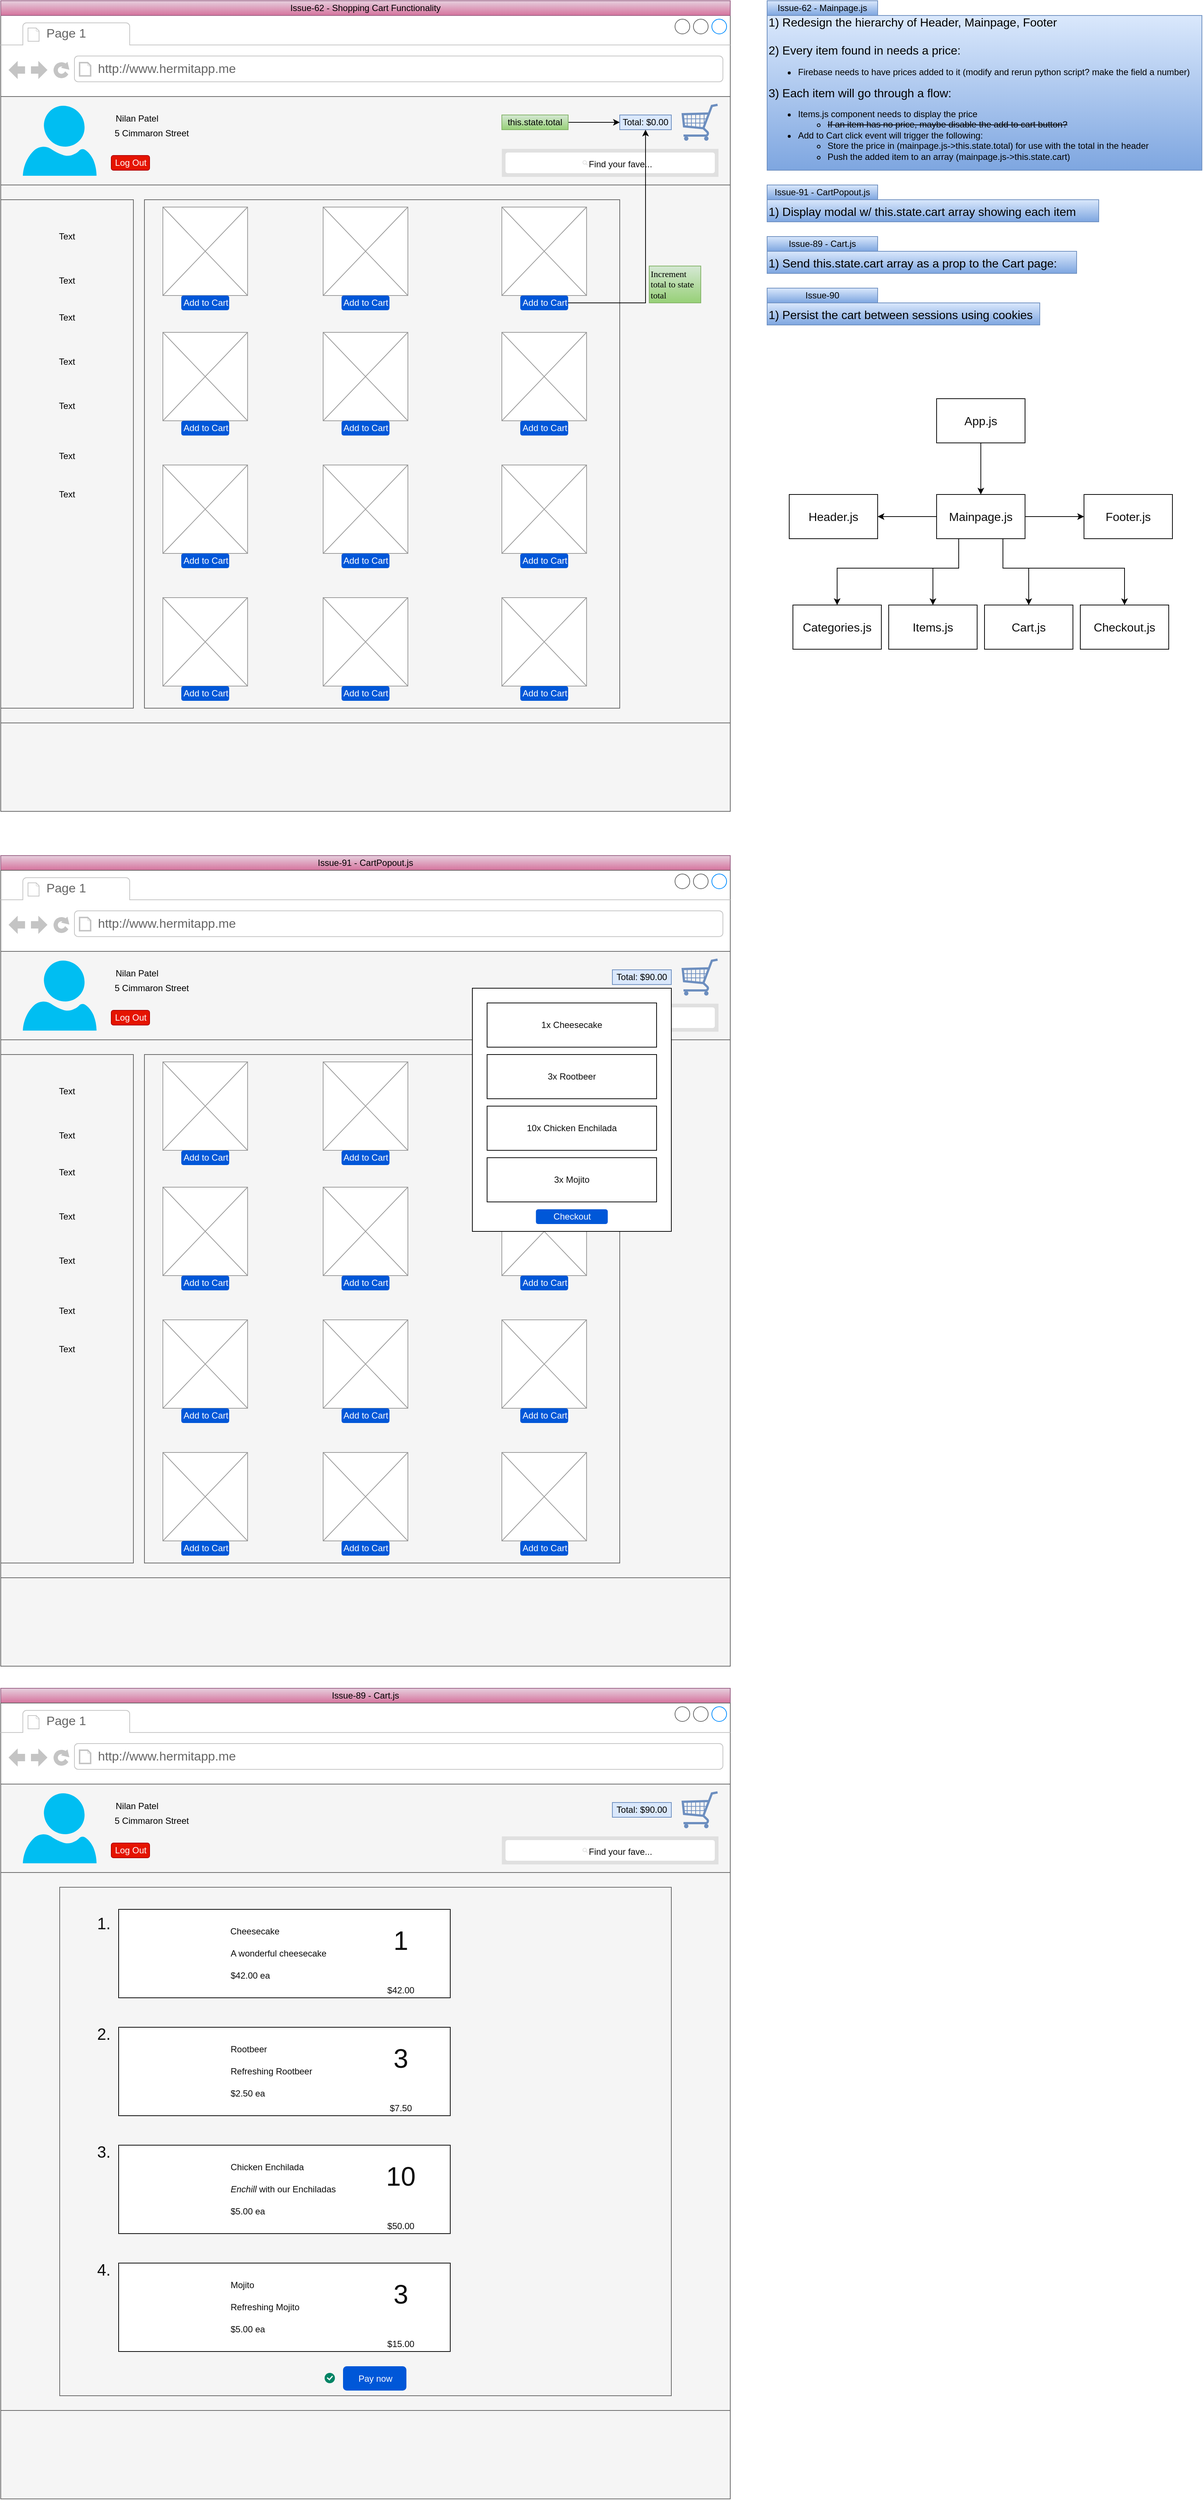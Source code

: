 <mxfile version="14.1.8" type="github">
  <diagram id="E8qc7Ti0PEUZ3x-3uVXx" name="Page-1">
    <mxGraphModel dx="1110" dy="1191" grid="1" gridSize="10" guides="1" tooltips="1" connect="1" arrows="1" fold="1" page="1" pageScale="1" pageWidth="850" pageHeight="1100" math="0" shadow="0">
      <root>
        <mxCell id="0" />
        <mxCell id="1" parent="0" />
        <mxCell id="voar_PhkFG0bLgyoQQv7-1" value="" style="strokeWidth=1;shadow=0;dashed=0;align=center;html=1;shape=mxgraph.mockup.containers.browserWindow;rSize=0;strokeColor=#666666;strokeColor2=#008cff;strokeColor3=#c4c4c4;mainText=,;recursiveResize=0;" vertex="1" parent="1">
          <mxGeometry x="880" y="40" width="990" height="1080" as="geometry" />
        </mxCell>
        <mxCell id="voar_PhkFG0bLgyoQQv7-365" value="" style="rounded=0;whiteSpace=wrap;html=1;gradientColor=#ea6b66;fontSize=12;align=left;fillColor=#f8cecc;strokeColor=#b85450;" vertex="1" parent="voar_PhkFG0bLgyoQQv7-1">
          <mxGeometry x="4" y="230" width="920" height="710" as="geometry" />
        </mxCell>
        <mxCell id="voar_PhkFG0bLgyoQQv7-2" value="" style="rounded=0;whiteSpace=wrap;html=1;align=left;fillColor=#f5f5f5;strokeColor=#666666;fontColor=#333333;" vertex="1" parent="voar_PhkFG0bLgyoQQv7-1">
          <mxGeometry y="230" width="990" height="730" as="geometry" />
        </mxCell>
        <mxCell id="voar_PhkFG0bLgyoQQv7-3" value="Page 1" style="strokeWidth=1;shadow=0;dashed=0;align=center;html=1;shape=mxgraph.mockup.containers.anchor;fontSize=17;fontColor=#666666;align=left;" vertex="1" parent="voar_PhkFG0bLgyoQQv7-1">
          <mxGeometry x="60" y="12" width="110" height="26" as="geometry" />
        </mxCell>
        <mxCell id="voar_PhkFG0bLgyoQQv7-4" value="http://www.hermitapp.me" style="strokeWidth=1;shadow=0;dashed=0;align=center;html=1;shape=mxgraph.mockup.containers.anchor;rSize=0;fontSize=17;fontColor=#666666;align=left;" vertex="1" parent="voar_PhkFG0bLgyoQQv7-1">
          <mxGeometry x="130" y="60" width="250" height="26" as="geometry" />
        </mxCell>
        <mxCell id="voar_PhkFG0bLgyoQQv7-5" value="" style="rounded=0;whiteSpace=wrap;html=1;fillColor=#f5f5f5;strokeColor=#666666;fontColor=#333333;" vertex="1" parent="voar_PhkFG0bLgyoQQv7-1">
          <mxGeometry y="110" width="990" height="120" as="geometry" />
        </mxCell>
        <mxCell id="voar_PhkFG0bLgyoQQv7-6" value="" style="verticalLabelPosition=bottom;html=1;verticalAlign=top;align=center;strokeColor=none;fillColor=#00BEF2;shape=mxgraph.azure.user;" vertex="1" parent="voar_PhkFG0bLgyoQQv7-1">
          <mxGeometry x="30" y="122.5" width="100" height="95" as="geometry" />
        </mxCell>
        <mxCell id="voar_PhkFG0bLgyoQQv7-7" value="Nilan Patel" style="text;html=1;strokeColor=none;fillColor=none;align=center;verticalAlign=middle;whiteSpace=wrap;rounded=0;" vertex="1" parent="voar_PhkFG0bLgyoQQv7-1">
          <mxGeometry x="150" y="130" width="70" height="20" as="geometry" />
        </mxCell>
        <mxCell id="voar_PhkFG0bLgyoQQv7-8" value="5 Cimmaron Street" style="text;html=1;strokeColor=none;fillColor=none;align=center;verticalAlign=middle;whiteSpace=wrap;rounded=0;" vertex="1" parent="voar_PhkFG0bLgyoQQv7-1">
          <mxGeometry x="150" y="150" width="110" height="20" as="geometry" />
        </mxCell>
        <mxCell id="voar_PhkFG0bLgyoQQv7-9" value="Log Out" style="rounded=1;fillColor=#e51400;align=center;strokeColor=#B20000;html=1;fontSize=12;fontColor=#ffffff;" vertex="1" parent="voar_PhkFG0bLgyoQQv7-1">
          <mxGeometry x="150" y="190" width="52" height="20" as="geometry" />
        </mxCell>
        <mxCell id="voar_PhkFG0bLgyoQQv7-10" value="" style="shape=rect;fillColor=#e0e0e0;strokeColor=none;" vertex="1" parent="voar_PhkFG0bLgyoQQv7-1">
          <mxGeometry x="680" y="181" width="294" height="38" as="geometry" />
        </mxCell>
        <mxCell id="voar_PhkFG0bLgyoQQv7-11" value="" style="html=1;strokeWidth=1;shadow=0;dashed=0;shape=mxgraph.ios7ui.marginRect;rx=3;ry=3;rectMargin=5;strokeColor=none;" vertex="1" parent="voar_PhkFG0bLgyoQQv7-10">
          <mxGeometry width="294" height="38" as="geometry" />
        </mxCell>
        <mxCell id="voar_PhkFG0bLgyoQQv7-12" value="Find your fave..." style="shape=mxgraph.ios7.icons.looking_glass;strokeColor=#e0e0e0;fillColor=none;labelPosition=right;verticalLabelPosition=middle;align=left;verticalAlign=middle;fontSize=12;fontStyle=0;spacingTop=2;fontColor=#0D0D0D;" vertex="1" parent="voar_PhkFG0bLgyoQQv7-10">
          <mxGeometry x="0.5" y="0.5" width="6" height="6" relative="1" as="geometry">
            <mxPoint x="-37" y="-3" as="offset" />
          </mxGeometry>
        </mxCell>
        <mxCell id="voar_PhkFG0bLgyoQQv7-13" value="" style="verticalLabelPosition=bottom;shadow=0;dashed=0;align=center;html=1;verticalAlign=top;strokeWidth=1;shape=mxgraph.mockup.misc.shoppingCart;strokeColor=#6c8ebf;fillColor=#dae8fc;" vertex="1" parent="voar_PhkFG0bLgyoQQv7-1">
          <mxGeometry x="924" y="120" width="50" height="50" as="geometry" />
        </mxCell>
        <mxCell id="voar_PhkFG0bLgyoQQv7-14" value="" style="rounded=0;whiteSpace=wrap;html=1;fillColor=#f5f5f5;strokeColor=#666666;fontColor=#333333;" vertex="1" parent="voar_PhkFG0bLgyoQQv7-1">
          <mxGeometry y="960" width="990" height="120" as="geometry" />
        </mxCell>
        <mxCell id="voar_PhkFG0bLgyoQQv7-15" value="Total: $0.00" style="text;html=1;strokeColor=#6c8ebf;fillColor=#dae8fc;align=center;verticalAlign=middle;whiteSpace=wrap;rounded=0;" vertex="1" parent="voar_PhkFG0bLgyoQQv7-1">
          <mxGeometry x="840" y="135" width="70" height="20" as="geometry" />
        </mxCell>
        <mxCell id="voar_PhkFG0bLgyoQQv7-16" value="" style="rounded=0;whiteSpace=wrap;html=1;fillColor=#f5f5f5;strokeColor=#666666;fontColor=#333333;" vertex="1" parent="voar_PhkFG0bLgyoQQv7-1">
          <mxGeometry y="250" width="180" height="690" as="geometry" />
        </mxCell>
        <mxCell id="voar_PhkFG0bLgyoQQv7-17" value="" style="rounded=0;whiteSpace=wrap;html=1;fillColor=#f5f5f5;strokeColor=#666666;fontColor=#333333;" vertex="1" parent="voar_PhkFG0bLgyoQQv7-1">
          <mxGeometry x="195" y="250" width="645" height="690" as="geometry" />
        </mxCell>
        <mxCell id="voar_PhkFG0bLgyoQQv7-18" value="Text" style="text;html=1;strokeColor=none;fillColor=none;align=center;verticalAlign=middle;whiteSpace=wrap;rounded=0;" vertex="1" parent="voar_PhkFG0bLgyoQQv7-1">
          <mxGeometry y="280" width="180" height="40" as="geometry" />
        </mxCell>
        <mxCell id="voar_PhkFG0bLgyoQQv7-19" value="Text" style="text;html=1;strokeColor=none;fillColor=none;align=center;verticalAlign=middle;whiteSpace=wrap;rounded=0;" vertex="1" parent="voar_PhkFG0bLgyoQQv7-1">
          <mxGeometry y="340" width="180" height="40" as="geometry" />
        </mxCell>
        <mxCell id="voar_PhkFG0bLgyoQQv7-20" value="Text" style="text;html=1;strokeColor=none;fillColor=none;align=center;verticalAlign=middle;whiteSpace=wrap;rounded=0;" vertex="1" parent="voar_PhkFG0bLgyoQQv7-1">
          <mxGeometry y="390" width="180" height="40" as="geometry" />
        </mxCell>
        <mxCell id="voar_PhkFG0bLgyoQQv7-21" value="Text" style="text;html=1;strokeColor=none;fillColor=none;align=center;verticalAlign=middle;whiteSpace=wrap;rounded=0;" vertex="1" parent="voar_PhkFG0bLgyoQQv7-1">
          <mxGeometry y="450" width="180" height="40" as="geometry" />
        </mxCell>
        <mxCell id="voar_PhkFG0bLgyoQQv7-22" value="Text" style="text;html=1;strokeColor=none;fillColor=none;align=center;verticalAlign=middle;whiteSpace=wrap;rounded=0;" vertex="1" parent="voar_PhkFG0bLgyoQQv7-1">
          <mxGeometry y="510" width="180" height="40" as="geometry" />
        </mxCell>
        <mxCell id="voar_PhkFG0bLgyoQQv7-23" value="Text" style="text;html=1;strokeColor=none;fillColor=none;align=center;verticalAlign=middle;whiteSpace=wrap;rounded=0;" vertex="1" parent="voar_PhkFG0bLgyoQQv7-1">
          <mxGeometry y="575" width="180" height="45" as="geometry" />
        </mxCell>
        <mxCell id="voar_PhkFG0bLgyoQQv7-24" value="Text" style="text;html=1;strokeColor=none;fillColor=none;align=center;verticalAlign=middle;whiteSpace=wrap;rounded=0;" vertex="1" parent="voar_PhkFG0bLgyoQQv7-1">
          <mxGeometry y="630" width="180" height="40" as="geometry" />
        </mxCell>
        <mxCell id="voar_PhkFG0bLgyoQQv7-25" value="" style="verticalLabelPosition=bottom;shadow=0;dashed=0;align=center;html=1;verticalAlign=top;strokeWidth=1;shape=mxgraph.mockup.graphics.simpleIcon;strokeColor=#999999;fillColor=#ffffff;" vertex="1" parent="voar_PhkFG0bLgyoQQv7-1">
          <mxGeometry x="220" y="790" width="115" height="120" as="geometry" />
        </mxCell>
        <mxCell id="voar_PhkFG0bLgyoQQv7-26" value="" style="verticalLabelPosition=bottom;shadow=0;dashed=0;align=center;html=1;verticalAlign=top;strokeWidth=1;shape=mxgraph.mockup.graphics.simpleIcon;strokeColor=#999999;fillColor=#ffffff;" vertex="1" parent="voar_PhkFG0bLgyoQQv7-1">
          <mxGeometry x="437.5" y="790" width="115" height="120" as="geometry" />
        </mxCell>
        <mxCell id="voar_PhkFG0bLgyoQQv7-27" value="" style="verticalLabelPosition=bottom;shadow=0;dashed=0;align=center;html=1;verticalAlign=top;strokeWidth=1;shape=mxgraph.mockup.graphics.simpleIcon;strokeColor=#999999;fillColor=#ffffff;" vertex="1" parent="voar_PhkFG0bLgyoQQv7-1">
          <mxGeometry x="680" y="790" width="115" height="120" as="geometry" />
        </mxCell>
        <mxCell id="voar_PhkFG0bLgyoQQv7-28" value="" style="verticalLabelPosition=bottom;shadow=0;dashed=0;align=center;html=1;verticalAlign=top;strokeWidth=1;shape=mxgraph.mockup.graphics.simpleIcon;strokeColor=#999999;fillColor=#ffffff;" vertex="1" parent="voar_PhkFG0bLgyoQQv7-1">
          <mxGeometry x="220" y="610" width="115" height="120" as="geometry" />
        </mxCell>
        <mxCell id="voar_PhkFG0bLgyoQQv7-29" value="" style="verticalLabelPosition=bottom;shadow=0;dashed=0;align=center;html=1;verticalAlign=top;strokeWidth=1;shape=mxgraph.mockup.graphics.simpleIcon;strokeColor=#999999;fillColor=#ffffff;" vertex="1" parent="voar_PhkFG0bLgyoQQv7-1">
          <mxGeometry x="437.5" y="610" width="115" height="120" as="geometry" />
        </mxCell>
        <mxCell id="voar_PhkFG0bLgyoQQv7-30" value="" style="verticalLabelPosition=bottom;shadow=0;dashed=0;align=center;html=1;verticalAlign=top;strokeWidth=1;shape=mxgraph.mockup.graphics.simpleIcon;strokeColor=#999999;fillColor=#ffffff;" vertex="1" parent="voar_PhkFG0bLgyoQQv7-1">
          <mxGeometry x="680" y="610" width="115" height="120" as="geometry" />
        </mxCell>
        <mxCell id="voar_PhkFG0bLgyoQQv7-31" value="" style="verticalLabelPosition=bottom;shadow=0;dashed=0;align=center;html=1;verticalAlign=top;strokeWidth=1;shape=mxgraph.mockup.graphics.simpleIcon;strokeColor=#999999;fillColor=#ffffff;" vertex="1" parent="voar_PhkFG0bLgyoQQv7-1">
          <mxGeometry x="220" y="430" width="115" height="120" as="geometry" />
        </mxCell>
        <mxCell id="voar_PhkFG0bLgyoQQv7-32" value="" style="verticalLabelPosition=bottom;shadow=0;dashed=0;align=center;html=1;verticalAlign=top;strokeWidth=1;shape=mxgraph.mockup.graphics.simpleIcon;strokeColor=#999999;fillColor=#ffffff;" vertex="1" parent="voar_PhkFG0bLgyoQQv7-1">
          <mxGeometry x="437.5" y="430" width="115" height="120" as="geometry" />
        </mxCell>
        <mxCell id="voar_PhkFG0bLgyoQQv7-33" value="" style="verticalLabelPosition=bottom;shadow=0;dashed=0;align=center;html=1;verticalAlign=top;strokeWidth=1;shape=mxgraph.mockup.graphics.simpleIcon;strokeColor=#999999;fillColor=#ffffff;" vertex="1" parent="voar_PhkFG0bLgyoQQv7-1">
          <mxGeometry x="680" y="430" width="115" height="120" as="geometry" />
        </mxCell>
        <mxCell id="voar_PhkFG0bLgyoQQv7-34" value="" style="verticalLabelPosition=bottom;shadow=0;dashed=0;align=center;html=1;verticalAlign=top;strokeWidth=1;shape=mxgraph.mockup.graphics.simpleIcon;strokeColor=#999999;fillColor=#ffffff;" vertex="1" parent="voar_PhkFG0bLgyoQQv7-1">
          <mxGeometry x="220" y="260" width="115" height="120" as="geometry" />
        </mxCell>
        <mxCell id="voar_PhkFG0bLgyoQQv7-35" value="" style="verticalLabelPosition=bottom;shadow=0;dashed=0;align=center;html=1;verticalAlign=top;strokeWidth=1;shape=mxgraph.mockup.graphics.simpleIcon;strokeColor=#999999;fillColor=#ffffff;" vertex="1" parent="voar_PhkFG0bLgyoQQv7-1">
          <mxGeometry x="437.5" y="260" width="115" height="120" as="geometry" />
        </mxCell>
        <mxCell id="voar_PhkFG0bLgyoQQv7-36" value="" style="verticalLabelPosition=bottom;shadow=0;dashed=0;align=center;html=1;verticalAlign=top;strokeWidth=1;shape=mxgraph.mockup.graphics.simpleIcon;strokeColor=#999999;fillColor=#ffffff;" vertex="1" parent="voar_PhkFG0bLgyoQQv7-1">
          <mxGeometry x="680" y="260" width="115" height="120" as="geometry" />
        </mxCell>
        <mxCell id="voar_PhkFG0bLgyoQQv7-49" value="Add to Cart" style="rounded=1;fillColor=#0057D8;align=center;strokeColor=none;html=1;fontColor=#ffffff;fontSize=12" vertex="1" parent="voar_PhkFG0bLgyoQQv7-1">
          <mxGeometry x="245" y="380" width="65" height="20" as="geometry" />
        </mxCell>
        <mxCell id="voar_PhkFG0bLgyoQQv7-64" value="Add to Cart" style="rounded=1;fillColor=#0057D8;align=center;strokeColor=none;html=1;fontColor=#ffffff;fontSize=12" vertex="1" parent="voar_PhkFG0bLgyoQQv7-1">
          <mxGeometry x="462.5" y="380" width="65" height="20" as="geometry" />
        </mxCell>
        <mxCell id="voar_PhkFG0bLgyoQQv7-75" style="edgeStyle=orthogonalEdgeStyle;rounded=0;orthogonalLoop=1;jettySize=auto;html=1;entryX=0.5;entryY=1;entryDx=0;entryDy=0;fontColor=#0D0D0D;" edge="1" parent="voar_PhkFG0bLgyoQQv7-1" source="voar_PhkFG0bLgyoQQv7-65" target="voar_PhkFG0bLgyoQQv7-15">
          <mxGeometry relative="1" as="geometry" />
        </mxCell>
        <mxCell id="voar_PhkFG0bLgyoQQv7-65" value="Add to Cart" style="rounded=1;fillColor=#0057D8;align=center;strokeColor=none;html=1;fontColor=#ffffff;fontSize=12" vertex="1" parent="voar_PhkFG0bLgyoQQv7-1">
          <mxGeometry x="705" y="380" width="65" height="20" as="geometry" />
        </mxCell>
        <mxCell id="voar_PhkFG0bLgyoQQv7-66" value="Add to Cart" style="rounded=1;fillColor=#0057D8;align=center;strokeColor=none;html=1;fontColor=#ffffff;fontSize=12" vertex="1" parent="voar_PhkFG0bLgyoQQv7-1">
          <mxGeometry x="245" y="550" width="65" height="20" as="geometry" />
        </mxCell>
        <mxCell id="voar_PhkFG0bLgyoQQv7-67" value="Add to Cart" style="rounded=1;fillColor=#0057D8;align=center;strokeColor=none;html=1;fontColor=#ffffff;fontSize=12" vertex="1" parent="voar_PhkFG0bLgyoQQv7-1">
          <mxGeometry x="462.5" y="550" width="65" height="20" as="geometry" />
        </mxCell>
        <mxCell id="voar_PhkFG0bLgyoQQv7-68" value="Add to Cart" style="rounded=1;fillColor=#0057D8;align=center;strokeColor=none;html=1;fontColor=#ffffff;fontSize=12" vertex="1" parent="voar_PhkFG0bLgyoQQv7-1">
          <mxGeometry x="705" y="550" width="65" height="20" as="geometry" />
        </mxCell>
        <mxCell id="voar_PhkFG0bLgyoQQv7-69" value="Add to Cart" style="rounded=1;fillColor=#0057D8;align=center;strokeColor=none;html=1;fontColor=#ffffff;fontSize=12" vertex="1" parent="voar_PhkFG0bLgyoQQv7-1">
          <mxGeometry x="245" y="730" width="65" height="20" as="geometry" />
        </mxCell>
        <mxCell id="voar_PhkFG0bLgyoQQv7-70" value="Add to Cart" style="rounded=1;fillColor=#0057D8;align=center;strokeColor=none;html=1;fontColor=#ffffff;fontSize=12" vertex="1" parent="voar_PhkFG0bLgyoQQv7-1">
          <mxGeometry x="462.5" y="730" width="65" height="20" as="geometry" />
        </mxCell>
        <mxCell id="voar_PhkFG0bLgyoQQv7-71" value="Add to Cart" style="rounded=1;fillColor=#0057D8;align=center;strokeColor=none;html=1;fontColor=#ffffff;fontSize=12" vertex="1" parent="voar_PhkFG0bLgyoQQv7-1">
          <mxGeometry x="705" y="730" width="65" height="20" as="geometry" />
        </mxCell>
        <mxCell id="voar_PhkFG0bLgyoQQv7-72" value="Add to Cart" style="rounded=1;fillColor=#0057D8;align=center;strokeColor=none;html=1;fontColor=#ffffff;fontSize=12" vertex="1" parent="voar_PhkFG0bLgyoQQv7-1">
          <mxGeometry x="245" y="910" width="65" height="20" as="geometry" />
        </mxCell>
        <mxCell id="voar_PhkFG0bLgyoQQv7-73" value="Add to Cart" style="rounded=1;fillColor=#0057D8;align=center;strokeColor=none;html=1;fontColor=#ffffff;fontSize=12" vertex="1" parent="voar_PhkFG0bLgyoQQv7-1">
          <mxGeometry x="462.5" y="910" width="65" height="20" as="geometry" />
        </mxCell>
        <mxCell id="voar_PhkFG0bLgyoQQv7-74" value="Add to Cart" style="rounded=1;fillColor=#0057D8;align=center;strokeColor=none;html=1;fontColor=#ffffff;fontSize=12" vertex="1" parent="voar_PhkFG0bLgyoQQv7-1">
          <mxGeometry x="705" y="910" width="65" height="20" as="geometry" />
        </mxCell>
        <mxCell id="voar_PhkFG0bLgyoQQv7-76" value="&lt;div align=&quot;left&quot;&gt;&lt;font face=&quot;Verdana&quot;&gt;Increment total to state total&lt;/font&gt;&lt;/div&gt;" style="text;html=1;strokeColor=#82b366;fillColor=#d5e8d4;align=left;verticalAlign=middle;whiteSpace=wrap;rounded=0;gradientColor=#97d077;" vertex="1" parent="voar_PhkFG0bLgyoQQv7-1">
          <mxGeometry x="880" y="340" width="70" height="50" as="geometry" />
        </mxCell>
        <mxCell id="voar_PhkFG0bLgyoQQv7-79" style="edgeStyle=orthogonalEdgeStyle;rounded=0;orthogonalLoop=1;jettySize=auto;html=1;fontColor=#0D0D0D;" edge="1" parent="voar_PhkFG0bLgyoQQv7-1" source="voar_PhkFG0bLgyoQQv7-78" target="voar_PhkFG0bLgyoQQv7-15">
          <mxGeometry relative="1" as="geometry" />
        </mxCell>
        <mxCell id="voar_PhkFG0bLgyoQQv7-78" value="this.state.total" style="text;html=1;align=center;verticalAlign=middle;whiteSpace=wrap;rounded=0;fillColor=#d5e8d4;strokeColor=#82b366;gradientColor=#97d077;" vertex="1" parent="voar_PhkFG0bLgyoQQv7-1">
          <mxGeometry x="680" y="135" width="90" height="20" as="geometry" />
        </mxCell>
        <mxCell id="voar_PhkFG0bLgyoQQv7-80" value="&lt;div align=&quot;left&quot;&gt;&lt;font style=&quot;font-size: 16px&quot;&gt;1) Redesign the hierarchy of Header, Mainpage, Footer&lt;br&gt;&lt;/font&gt;&lt;/div&gt;&lt;div align=&quot;left&quot;&gt;&lt;font style=&quot;font-size: 16px&quot;&gt;&lt;br&gt;&lt;/font&gt;&lt;/div&gt;&lt;div align=&quot;left&quot;&gt;&lt;font style=&quot;font-size: 16px&quot;&gt;2) &lt;/font&gt;&lt;font style=&quot;font-size: 16px&quot;&gt;Every item found in needs a price:&lt;br&gt;&lt;/font&gt;&lt;/div&gt;&lt;div style=&quot;font-size: 16px&quot; align=&quot;left&quot;&gt;&lt;ul style=&quot;font-size: 12px&quot;&gt;&lt;li&gt;&lt;font style=&quot;font-size: 12px&quot;&gt;Firebase needs to have prices added to it (modify and rerun python script? make the field a number)&lt;/font&gt;&lt;br&gt;&lt;/li&gt;&lt;/ul&gt;&lt;div&gt;3) Each item will go through a flow:&lt;br&gt;&lt;/div&gt;&lt;div style=&quot;font-size: 12px&quot;&gt;&lt;ul&gt;&lt;li&gt;Items.js component needs to display the price&lt;/li&gt;&lt;ul&gt;&lt;li&gt;&lt;strike&gt;If an item has no price, maybe disable the add to cart button?&lt;/strike&gt;&lt;br&gt;&lt;/li&gt;&lt;/ul&gt;&lt;li&gt;Add to Cart click event will trigger the following:&lt;/li&gt;&lt;ul&gt;&lt;li&gt;Store the price in (mainpage.js-&amp;gt;this.state.total) for use with the total in the header&lt;br&gt;&lt;/li&gt;&lt;li&gt;Push the added item to an array (mainpage.js-&amp;gt;this.state.cart)&lt;/li&gt;&lt;/ul&gt;&lt;/ul&gt;&lt;/div&gt;&lt;/div&gt;" style="text;html=1;strokeColor=#6c8ebf;fillColor=#dae8fc;align=left;verticalAlign=middle;whiteSpace=wrap;rounded=0;fontSize=12;gradientColor=#7ea6e0;" vertex="1" parent="1">
          <mxGeometry x="1920" y="40" width="590" height="210" as="geometry" />
        </mxCell>
        <mxCell id="voar_PhkFG0bLgyoQQv7-81" value="&lt;font style=&quot;font-size: 16px&quot;&gt;Categories.js&lt;/font&gt;" style="rounded=0;whiteSpace=wrap;html=1;gradientColor=none;fontSize=12;fontColor=#0D0D0D;" vertex="1" parent="1">
          <mxGeometry x="1955" y="840" width="120" height="60" as="geometry" />
        </mxCell>
        <mxCell id="voar_PhkFG0bLgyoQQv7-82" value="&lt;font style=&quot;font-size: 16px&quot;&gt;Items.js&lt;/font&gt;" style="rounded=0;whiteSpace=wrap;html=1;gradientColor=none;fontSize=12;fontColor=#0D0D0D;" vertex="1" parent="1">
          <mxGeometry x="2085" y="840" width="120" height="60" as="geometry" />
        </mxCell>
        <mxCell id="voar_PhkFG0bLgyoQQv7-114" style="edgeStyle=orthogonalEdgeStyle;rounded=0;orthogonalLoop=1;jettySize=auto;html=1;exitX=0.25;exitY=1;exitDx=0;exitDy=0;entryX=0.5;entryY=0;entryDx=0;entryDy=0;fontSize=12;fontColor=#0D0D0D;" edge="1" parent="1" source="voar_PhkFG0bLgyoQQv7-103" target="voar_PhkFG0bLgyoQQv7-81">
          <mxGeometry relative="1" as="geometry">
            <Array as="points">
              <mxPoint x="2180" y="790" />
              <mxPoint x="2015" y="790" />
            </Array>
          </mxGeometry>
        </mxCell>
        <mxCell id="voar_PhkFG0bLgyoQQv7-117" style="edgeStyle=orthogonalEdgeStyle;rounded=0;orthogonalLoop=1;jettySize=auto;html=1;exitX=0.75;exitY=1;exitDx=0;exitDy=0;entryX=0.5;entryY=0;entryDx=0;entryDy=0;fontSize=12;fontColor=#0D0D0D;" edge="1" parent="1" source="voar_PhkFG0bLgyoQQv7-103" target="voar_PhkFG0bLgyoQQv7-113">
          <mxGeometry relative="1" as="geometry">
            <Array as="points">
              <mxPoint x="2240" y="790" />
              <mxPoint x="2405" y="790" />
            </Array>
          </mxGeometry>
        </mxCell>
        <mxCell id="voar_PhkFG0bLgyoQQv7-121" style="edgeStyle=orthogonalEdgeStyle;rounded=0;orthogonalLoop=1;jettySize=auto;html=1;entryX=1;entryY=0.5;entryDx=0;entryDy=0;fontSize=12;fontColor=#0D0D0D;" edge="1" parent="1" source="voar_PhkFG0bLgyoQQv7-103" target="voar_PhkFG0bLgyoQQv7-108">
          <mxGeometry relative="1" as="geometry" />
        </mxCell>
        <mxCell id="voar_PhkFG0bLgyoQQv7-122" style="edgeStyle=orthogonalEdgeStyle;rounded=0;orthogonalLoop=1;jettySize=auto;html=1;entryX=0;entryY=0.5;entryDx=0;entryDy=0;fontSize=12;fontColor=#0D0D0D;" edge="1" parent="1" source="voar_PhkFG0bLgyoQQv7-103" target="voar_PhkFG0bLgyoQQv7-107">
          <mxGeometry relative="1" as="geometry" />
        </mxCell>
        <mxCell id="voar_PhkFG0bLgyoQQv7-103" value="&lt;div style=&quot;font-size: 16px&quot;&gt;Mainpage.js&lt;/div&gt;" style="rounded=0;whiteSpace=wrap;html=1;gradientColor=none;fontSize=12;fontColor=#0D0D0D;" vertex="1" parent="1">
          <mxGeometry x="2150" y="690" width="120" height="60" as="geometry" />
        </mxCell>
        <mxCell id="voar_PhkFG0bLgyoQQv7-109" style="edgeStyle=orthogonalEdgeStyle;rounded=0;orthogonalLoop=1;jettySize=auto;html=1;entryX=0.5;entryY=0;entryDx=0;entryDy=0;fontSize=12;fontColor=#0D0D0D;" edge="1" parent="1" source="voar_PhkFG0bLgyoQQv7-105" target="voar_PhkFG0bLgyoQQv7-103">
          <mxGeometry relative="1" as="geometry" />
        </mxCell>
        <mxCell id="voar_PhkFG0bLgyoQQv7-105" value="&lt;div style=&quot;font-size: 16px&quot;&gt;&lt;font style=&quot;font-size: 16px&quot;&gt;App.js&lt;/font&gt;&lt;/div&gt;" style="rounded=0;whiteSpace=wrap;html=1;gradientColor=none;fontSize=12;fontColor=#0D0D0D;" vertex="1" parent="1">
          <mxGeometry x="2150" y="560" width="120" height="60" as="geometry" />
        </mxCell>
        <mxCell id="voar_PhkFG0bLgyoQQv7-107" value="&lt;font style=&quot;font-size: 16px&quot;&gt;Footer.js&lt;/font&gt;" style="rounded=0;whiteSpace=wrap;html=1;gradientColor=none;fontSize=12;fontColor=#0D0D0D;" vertex="1" parent="1">
          <mxGeometry x="2350" y="690" width="120" height="60" as="geometry" />
        </mxCell>
        <mxCell id="voar_PhkFG0bLgyoQQv7-108" value="&lt;font style=&quot;font-size: 16px&quot;&gt;Header.js&lt;/font&gt;" style="rounded=0;whiteSpace=wrap;html=1;gradientColor=none;fontSize=12;fontColor=#0D0D0D;" vertex="1" parent="1">
          <mxGeometry x="1950" y="690" width="120" height="60" as="geometry" />
        </mxCell>
        <mxCell id="voar_PhkFG0bLgyoQQv7-112" value="&lt;font style=&quot;font-size: 16px&quot;&gt;Cart.js&lt;/font&gt;" style="rounded=0;whiteSpace=wrap;html=1;gradientColor=none;fontSize=12;fontColor=#0D0D0D;" vertex="1" parent="1">
          <mxGeometry x="2215" y="840" width="120" height="60" as="geometry" />
        </mxCell>
        <mxCell id="voar_PhkFG0bLgyoQQv7-113" value="&lt;font style=&quot;font-size: 16px&quot;&gt;Checkout.js&lt;/font&gt;" style="rounded=0;whiteSpace=wrap;html=1;gradientColor=none;fontSize=12;fontColor=#0D0D0D;" vertex="1" parent="1">
          <mxGeometry x="2345" y="840" width="120" height="60" as="geometry" />
        </mxCell>
        <mxCell id="voar_PhkFG0bLgyoQQv7-116" value="" style="endArrow=classic;html=1;fontSize=12;fontColor=#0D0D0D;entryX=0.5;entryY=0;entryDx=0;entryDy=0;" edge="1" parent="1" target="voar_PhkFG0bLgyoQQv7-82">
          <mxGeometry width="50" height="50" relative="1" as="geometry">
            <mxPoint x="2145" y="790" as="sourcePoint" />
            <mxPoint x="2240" y="870" as="targetPoint" />
          </mxGeometry>
        </mxCell>
        <mxCell id="voar_PhkFG0bLgyoQQv7-118" value="" style="endArrow=classic;html=1;fontSize=12;fontColor=#0D0D0D;entryX=0.5;entryY=0;entryDx=0;entryDy=0;" edge="1" parent="1" target="voar_PhkFG0bLgyoQQv7-112">
          <mxGeometry width="50" height="50" relative="1" as="geometry">
            <mxPoint x="2275" y="790" as="sourcePoint" />
            <mxPoint x="2240" y="870" as="targetPoint" />
          </mxGeometry>
        </mxCell>
        <mxCell id="voar_PhkFG0bLgyoQQv7-123" value="&lt;font style=&quot;font-size: 16px&quot;&gt;1) Persist the cart between sessions using cookies&lt;br&gt;&lt;/font&gt;" style="text;whiteSpace=wrap;html=1;fontSize=12;gradientColor=#7ea6e0;fillColor=#dae8fc;strokeColor=#6c8ebf;" vertex="1" parent="1">
          <mxGeometry x="1920" y="430" width="370" height="30" as="geometry" />
        </mxCell>
        <mxCell id="voar_PhkFG0bLgyoQQv7-124" value="&lt;font style=&quot;font-size: 16px&quot;&gt;1) Send this.state.cart array as a prop to the Cart page:&lt;/font&gt;" style="text;whiteSpace=wrap;html=1;fontSize=12;gradientColor=#7ea6e0;fillColor=#dae8fc;strokeColor=#6c8ebf;" vertex="1" parent="1">
          <mxGeometry x="1920" y="360" width="420" height="30" as="geometry" />
        </mxCell>
        <mxCell id="voar_PhkFG0bLgyoQQv7-125" value="Issue-62 - Mainpage.js" style="text;html=1;align=center;verticalAlign=middle;whiteSpace=wrap;rounded=0;fontSize=12;gradientColor=#7ea6e0;fillColor=#dae8fc;strokeColor=#6c8ebf;" vertex="1" parent="1">
          <mxGeometry x="1920" y="20" width="150" height="20" as="geometry" />
        </mxCell>
        <mxCell id="voar_PhkFG0bLgyoQQv7-126" value="Issue-89 - Cart.js" style="text;html=1;align=center;verticalAlign=middle;whiteSpace=wrap;rounded=0;fontSize=12;gradientColor=#7ea6e0;fillColor=#dae8fc;strokeColor=#6c8ebf;" vertex="1" parent="1">
          <mxGeometry x="1920" y="340" width="150" height="20" as="geometry" />
        </mxCell>
        <mxCell id="voar_PhkFG0bLgyoQQv7-127" value="Issue-90" style="text;html=1;align=center;verticalAlign=middle;whiteSpace=wrap;rounded=0;fontSize=12;gradientColor=#7ea6e0;fillColor=#dae8fc;strokeColor=#6c8ebf;" vertex="1" parent="1">
          <mxGeometry x="1920" y="410" width="150" height="20" as="geometry" />
        </mxCell>
        <mxCell id="voar_PhkFG0bLgyoQQv7-129" value="Issue-62 - Shopping Cart Functionality" style="text;html=1;align=center;verticalAlign=middle;whiteSpace=wrap;rounded=0;fontSize=12;gradientColor=#d5739d;fillColor=#e6d0de;strokeColor=#996185;" vertex="1" parent="1">
          <mxGeometry x="880" y="20" width="990" height="20" as="geometry" />
        </mxCell>
        <mxCell id="voar_PhkFG0bLgyoQQv7-183" value="Issue-91 - CartPopout.js" style="text;html=1;align=center;verticalAlign=middle;whiteSpace=wrap;rounded=0;fontSize=12;gradientColor=#d5739d;fillColor=#e6d0de;strokeColor=#996185;" vertex="1" parent="1">
          <mxGeometry x="880" y="1180" width="990" height="20" as="geometry" />
        </mxCell>
        <mxCell id="voar_PhkFG0bLgyoQQv7-184" value="" style="strokeWidth=1;shadow=0;dashed=0;align=center;html=1;shape=mxgraph.mockup.containers.browserWindow;rSize=0;strokeColor=#666666;strokeColor2=#008cff;strokeColor3=#c4c4c4;mainText=,;recursiveResize=0;" vertex="1" parent="1">
          <mxGeometry x="880" y="1200" width="990" height="1080" as="geometry" />
        </mxCell>
        <mxCell id="voar_PhkFG0bLgyoQQv7-185" value="" style="rounded=0;whiteSpace=wrap;html=1;align=left;fillColor=#f5f5f5;strokeColor=#666666;fontColor=#333333;" vertex="1" parent="voar_PhkFG0bLgyoQQv7-184">
          <mxGeometry y="230" width="990" height="730" as="geometry" />
        </mxCell>
        <mxCell id="voar_PhkFG0bLgyoQQv7-186" value="Page 1" style="strokeWidth=1;shadow=0;dashed=0;align=center;html=1;shape=mxgraph.mockup.containers.anchor;fontSize=17;fontColor=#666666;align=left;" vertex="1" parent="voar_PhkFG0bLgyoQQv7-184">
          <mxGeometry x="60" y="12" width="110" height="26" as="geometry" />
        </mxCell>
        <mxCell id="voar_PhkFG0bLgyoQQv7-187" value="http://www.hermitapp.me" style="strokeWidth=1;shadow=0;dashed=0;align=center;html=1;shape=mxgraph.mockup.containers.anchor;rSize=0;fontSize=17;fontColor=#666666;align=left;" vertex="1" parent="voar_PhkFG0bLgyoQQv7-184">
          <mxGeometry x="130" y="60" width="250" height="26" as="geometry" />
        </mxCell>
        <mxCell id="voar_PhkFG0bLgyoQQv7-188" value="" style="rounded=0;whiteSpace=wrap;html=1;fillColor=#f5f5f5;strokeColor=#666666;fontColor=#333333;" vertex="1" parent="voar_PhkFG0bLgyoQQv7-184">
          <mxGeometry y="110" width="990" height="120" as="geometry" />
        </mxCell>
        <mxCell id="voar_PhkFG0bLgyoQQv7-189" value="" style="verticalLabelPosition=bottom;html=1;verticalAlign=top;align=center;strokeColor=none;fillColor=#00BEF2;shape=mxgraph.azure.user;" vertex="1" parent="voar_PhkFG0bLgyoQQv7-184">
          <mxGeometry x="30" y="122.5" width="100" height="95" as="geometry" />
        </mxCell>
        <mxCell id="voar_PhkFG0bLgyoQQv7-190" value="Nilan Patel" style="text;html=1;strokeColor=none;fillColor=none;align=center;verticalAlign=middle;whiteSpace=wrap;rounded=0;" vertex="1" parent="voar_PhkFG0bLgyoQQv7-184">
          <mxGeometry x="150" y="130" width="70" height="20" as="geometry" />
        </mxCell>
        <mxCell id="voar_PhkFG0bLgyoQQv7-191" value="5 Cimmaron Street" style="text;html=1;strokeColor=none;fillColor=none;align=center;verticalAlign=middle;whiteSpace=wrap;rounded=0;" vertex="1" parent="voar_PhkFG0bLgyoQQv7-184">
          <mxGeometry x="150" y="150" width="110" height="20" as="geometry" />
        </mxCell>
        <mxCell id="voar_PhkFG0bLgyoQQv7-192" value="Log Out" style="rounded=1;fillColor=#e51400;align=center;strokeColor=#B20000;html=1;fontSize=12;fontColor=#ffffff;" vertex="1" parent="voar_PhkFG0bLgyoQQv7-184">
          <mxGeometry x="150" y="190" width="52" height="20" as="geometry" />
        </mxCell>
        <mxCell id="voar_PhkFG0bLgyoQQv7-193" value="" style="shape=rect;fillColor=#e0e0e0;strokeColor=none;" vertex="1" parent="voar_PhkFG0bLgyoQQv7-184">
          <mxGeometry x="680" y="181" width="294" height="38" as="geometry" />
        </mxCell>
        <mxCell id="voar_PhkFG0bLgyoQQv7-194" value="" style="html=1;strokeWidth=1;shadow=0;dashed=0;shape=mxgraph.ios7ui.marginRect;rx=3;ry=3;rectMargin=5;strokeColor=none;" vertex="1" parent="voar_PhkFG0bLgyoQQv7-193">
          <mxGeometry width="294" height="38" as="geometry" />
        </mxCell>
        <mxCell id="voar_PhkFG0bLgyoQQv7-195" value="Find your fave..." style="shape=mxgraph.ios7.icons.looking_glass;strokeColor=#e0e0e0;fillColor=none;labelPosition=right;verticalLabelPosition=middle;align=left;verticalAlign=middle;fontSize=12;fontStyle=0;spacingTop=2;fontColor=#0D0D0D;" vertex="1" parent="voar_PhkFG0bLgyoQQv7-193">
          <mxGeometry x="0.5" y="0.5" width="6" height="6" relative="1" as="geometry">
            <mxPoint x="-37" y="-3" as="offset" />
          </mxGeometry>
        </mxCell>
        <mxCell id="voar_PhkFG0bLgyoQQv7-196" value="" style="verticalLabelPosition=bottom;shadow=0;dashed=0;align=center;html=1;verticalAlign=top;strokeWidth=1;shape=mxgraph.mockup.misc.shoppingCart;strokeColor=#6c8ebf;fillColor=#dae8fc;" vertex="1" parent="voar_PhkFG0bLgyoQQv7-184">
          <mxGeometry x="924" y="120" width="50" height="50" as="geometry" />
        </mxCell>
        <mxCell id="voar_PhkFG0bLgyoQQv7-197" value="" style="rounded=0;whiteSpace=wrap;html=1;fillColor=#f5f5f5;strokeColor=#666666;fontColor=#333333;" vertex="1" parent="voar_PhkFG0bLgyoQQv7-184">
          <mxGeometry y="960" width="990" height="120" as="geometry" />
        </mxCell>
        <mxCell id="voar_PhkFG0bLgyoQQv7-198" value="Total: $90.00" style="text;html=1;strokeColor=#6c8ebf;fillColor=#dae8fc;align=center;verticalAlign=middle;whiteSpace=wrap;rounded=0;" vertex="1" parent="voar_PhkFG0bLgyoQQv7-184">
          <mxGeometry x="830" y="135" width="80" height="20" as="geometry" />
        </mxCell>
        <mxCell id="voar_PhkFG0bLgyoQQv7-199" value="" style="rounded=0;whiteSpace=wrap;html=1;fillColor=#f5f5f5;strokeColor=#666666;fontColor=#333333;" vertex="1" parent="voar_PhkFG0bLgyoQQv7-184">
          <mxGeometry y="250" width="180" height="690" as="geometry" />
        </mxCell>
        <mxCell id="voar_PhkFG0bLgyoQQv7-200" value="" style="rounded=0;whiteSpace=wrap;html=1;fillColor=#f5f5f5;strokeColor=#666666;fontColor=#333333;" vertex="1" parent="voar_PhkFG0bLgyoQQv7-184">
          <mxGeometry x="195" y="250" width="645" height="690" as="geometry" />
        </mxCell>
        <mxCell id="voar_PhkFG0bLgyoQQv7-201" value="Text" style="text;html=1;strokeColor=none;fillColor=none;align=center;verticalAlign=middle;whiteSpace=wrap;rounded=0;" vertex="1" parent="voar_PhkFG0bLgyoQQv7-184">
          <mxGeometry y="280" width="180" height="40" as="geometry" />
        </mxCell>
        <mxCell id="voar_PhkFG0bLgyoQQv7-202" value="Text" style="text;html=1;strokeColor=none;fillColor=none;align=center;verticalAlign=middle;whiteSpace=wrap;rounded=0;" vertex="1" parent="voar_PhkFG0bLgyoQQv7-184">
          <mxGeometry y="340" width="180" height="40" as="geometry" />
        </mxCell>
        <mxCell id="voar_PhkFG0bLgyoQQv7-203" value="Text" style="text;html=1;strokeColor=none;fillColor=none;align=center;verticalAlign=middle;whiteSpace=wrap;rounded=0;" vertex="1" parent="voar_PhkFG0bLgyoQQv7-184">
          <mxGeometry y="390" width="180" height="40" as="geometry" />
        </mxCell>
        <mxCell id="voar_PhkFG0bLgyoQQv7-204" value="Text" style="text;html=1;strokeColor=none;fillColor=none;align=center;verticalAlign=middle;whiteSpace=wrap;rounded=0;" vertex="1" parent="voar_PhkFG0bLgyoQQv7-184">
          <mxGeometry y="450" width="180" height="40" as="geometry" />
        </mxCell>
        <mxCell id="voar_PhkFG0bLgyoQQv7-205" value="Text" style="text;html=1;strokeColor=none;fillColor=none;align=center;verticalAlign=middle;whiteSpace=wrap;rounded=0;" vertex="1" parent="voar_PhkFG0bLgyoQQv7-184">
          <mxGeometry y="510" width="180" height="40" as="geometry" />
        </mxCell>
        <mxCell id="voar_PhkFG0bLgyoQQv7-206" value="Text" style="text;html=1;strokeColor=none;fillColor=none;align=center;verticalAlign=middle;whiteSpace=wrap;rounded=0;" vertex="1" parent="voar_PhkFG0bLgyoQQv7-184">
          <mxGeometry y="575" width="180" height="45" as="geometry" />
        </mxCell>
        <mxCell id="voar_PhkFG0bLgyoQQv7-207" value="Text" style="text;html=1;strokeColor=none;fillColor=none;align=center;verticalAlign=middle;whiteSpace=wrap;rounded=0;" vertex="1" parent="voar_PhkFG0bLgyoQQv7-184">
          <mxGeometry y="630" width="180" height="40" as="geometry" />
        </mxCell>
        <mxCell id="voar_PhkFG0bLgyoQQv7-208" value="" style="verticalLabelPosition=bottom;shadow=0;dashed=0;align=center;html=1;verticalAlign=top;strokeWidth=1;shape=mxgraph.mockup.graphics.simpleIcon;strokeColor=#999999;fillColor=#ffffff;" vertex="1" parent="voar_PhkFG0bLgyoQQv7-184">
          <mxGeometry x="220" y="790" width="115" height="120" as="geometry" />
        </mxCell>
        <mxCell id="voar_PhkFG0bLgyoQQv7-209" value="" style="verticalLabelPosition=bottom;shadow=0;dashed=0;align=center;html=1;verticalAlign=top;strokeWidth=1;shape=mxgraph.mockup.graphics.simpleIcon;strokeColor=#999999;fillColor=#ffffff;" vertex="1" parent="voar_PhkFG0bLgyoQQv7-184">
          <mxGeometry x="437.5" y="790" width="115" height="120" as="geometry" />
        </mxCell>
        <mxCell id="voar_PhkFG0bLgyoQQv7-210" value="" style="verticalLabelPosition=bottom;shadow=0;dashed=0;align=center;html=1;verticalAlign=top;strokeWidth=1;shape=mxgraph.mockup.graphics.simpleIcon;strokeColor=#999999;fillColor=#ffffff;" vertex="1" parent="voar_PhkFG0bLgyoQQv7-184">
          <mxGeometry x="680" y="790" width="115" height="120" as="geometry" />
        </mxCell>
        <mxCell id="voar_PhkFG0bLgyoQQv7-211" value="" style="verticalLabelPosition=bottom;shadow=0;dashed=0;align=center;html=1;verticalAlign=top;strokeWidth=1;shape=mxgraph.mockup.graphics.simpleIcon;strokeColor=#999999;fillColor=#ffffff;" vertex="1" parent="voar_PhkFG0bLgyoQQv7-184">
          <mxGeometry x="220" y="610" width="115" height="120" as="geometry" />
        </mxCell>
        <mxCell id="voar_PhkFG0bLgyoQQv7-212" value="" style="verticalLabelPosition=bottom;shadow=0;dashed=0;align=center;html=1;verticalAlign=top;strokeWidth=1;shape=mxgraph.mockup.graphics.simpleIcon;strokeColor=#999999;fillColor=#ffffff;" vertex="1" parent="voar_PhkFG0bLgyoQQv7-184">
          <mxGeometry x="437.5" y="610" width="115" height="120" as="geometry" />
        </mxCell>
        <mxCell id="voar_PhkFG0bLgyoQQv7-213" value="" style="verticalLabelPosition=bottom;shadow=0;dashed=0;align=center;html=1;verticalAlign=top;strokeWidth=1;shape=mxgraph.mockup.graphics.simpleIcon;strokeColor=#999999;fillColor=#ffffff;" vertex="1" parent="voar_PhkFG0bLgyoQQv7-184">
          <mxGeometry x="680" y="610" width="115" height="120" as="geometry" />
        </mxCell>
        <mxCell id="voar_PhkFG0bLgyoQQv7-214" value="" style="verticalLabelPosition=bottom;shadow=0;dashed=0;align=center;html=1;verticalAlign=top;strokeWidth=1;shape=mxgraph.mockup.graphics.simpleIcon;strokeColor=#999999;fillColor=#ffffff;" vertex="1" parent="voar_PhkFG0bLgyoQQv7-184">
          <mxGeometry x="220" y="430" width="115" height="120" as="geometry" />
        </mxCell>
        <mxCell id="voar_PhkFG0bLgyoQQv7-215" value="" style="verticalLabelPosition=bottom;shadow=0;dashed=0;align=center;html=1;verticalAlign=top;strokeWidth=1;shape=mxgraph.mockup.graphics.simpleIcon;strokeColor=#999999;fillColor=#ffffff;" vertex="1" parent="voar_PhkFG0bLgyoQQv7-184">
          <mxGeometry x="437.5" y="430" width="115" height="120" as="geometry" />
        </mxCell>
        <mxCell id="voar_PhkFG0bLgyoQQv7-216" value="" style="verticalLabelPosition=bottom;shadow=0;dashed=0;align=center;html=1;verticalAlign=top;strokeWidth=1;shape=mxgraph.mockup.graphics.simpleIcon;strokeColor=#999999;fillColor=#ffffff;" vertex="1" parent="voar_PhkFG0bLgyoQQv7-184">
          <mxGeometry x="680" y="430" width="115" height="120" as="geometry" />
        </mxCell>
        <mxCell id="voar_PhkFG0bLgyoQQv7-217" value="" style="verticalLabelPosition=bottom;shadow=0;dashed=0;align=center;html=1;verticalAlign=top;strokeWidth=1;shape=mxgraph.mockup.graphics.simpleIcon;strokeColor=#999999;fillColor=#ffffff;" vertex="1" parent="voar_PhkFG0bLgyoQQv7-184">
          <mxGeometry x="220" y="260" width="115" height="120" as="geometry" />
        </mxCell>
        <mxCell id="voar_PhkFG0bLgyoQQv7-218" value="" style="verticalLabelPosition=bottom;shadow=0;dashed=0;align=center;html=1;verticalAlign=top;strokeWidth=1;shape=mxgraph.mockup.graphics.simpleIcon;strokeColor=#999999;fillColor=#ffffff;" vertex="1" parent="voar_PhkFG0bLgyoQQv7-184">
          <mxGeometry x="437.5" y="260" width="115" height="120" as="geometry" />
        </mxCell>
        <mxCell id="voar_PhkFG0bLgyoQQv7-219" value="" style="verticalLabelPosition=bottom;shadow=0;dashed=0;align=center;html=1;verticalAlign=top;strokeWidth=1;shape=mxgraph.mockup.graphics.simpleIcon;strokeColor=#999999;fillColor=#ffffff;" vertex="1" parent="voar_PhkFG0bLgyoQQv7-184">
          <mxGeometry x="680" y="260" width="115" height="120" as="geometry" />
        </mxCell>
        <mxCell id="voar_PhkFG0bLgyoQQv7-220" value="Add to Cart" style="rounded=1;fillColor=#0057D8;align=center;strokeColor=none;html=1;fontColor=#ffffff;fontSize=12" vertex="1" parent="voar_PhkFG0bLgyoQQv7-184">
          <mxGeometry x="245" y="380" width="65" height="20" as="geometry" />
        </mxCell>
        <mxCell id="voar_PhkFG0bLgyoQQv7-221" value="Add to Cart" style="rounded=1;fillColor=#0057D8;align=center;strokeColor=none;html=1;fontColor=#ffffff;fontSize=12" vertex="1" parent="voar_PhkFG0bLgyoQQv7-184">
          <mxGeometry x="462.5" y="380" width="65" height="20" as="geometry" />
        </mxCell>
        <mxCell id="voar_PhkFG0bLgyoQQv7-223" value="Add to Cart" style="rounded=1;fillColor=#0057D8;align=center;strokeColor=none;html=1;fontColor=#ffffff;fontSize=12" vertex="1" parent="voar_PhkFG0bLgyoQQv7-184">
          <mxGeometry x="705" y="380" width="65" height="20" as="geometry" />
        </mxCell>
        <mxCell id="voar_PhkFG0bLgyoQQv7-224" value="Add to Cart" style="rounded=1;fillColor=#0057D8;align=center;strokeColor=none;html=1;fontColor=#ffffff;fontSize=12" vertex="1" parent="voar_PhkFG0bLgyoQQv7-184">
          <mxGeometry x="245" y="550" width="65" height="20" as="geometry" />
        </mxCell>
        <mxCell id="voar_PhkFG0bLgyoQQv7-225" value="Add to Cart" style="rounded=1;fillColor=#0057D8;align=center;strokeColor=none;html=1;fontColor=#ffffff;fontSize=12" vertex="1" parent="voar_PhkFG0bLgyoQQv7-184">
          <mxGeometry x="462.5" y="550" width="65" height="20" as="geometry" />
        </mxCell>
        <mxCell id="voar_PhkFG0bLgyoQQv7-226" value="Add to Cart" style="rounded=1;fillColor=#0057D8;align=center;strokeColor=none;html=1;fontColor=#ffffff;fontSize=12" vertex="1" parent="voar_PhkFG0bLgyoQQv7-184">
          <mxGeometry x="705" y="550" width="65" height="20" as="geometry" />
        </mxCell>
        <mxCell id="voar_PhkFG0bLgyoQQv7-227" value="Add to Cart" style="rounded=1;fillColor=#0057D8;align=center;strokeColor=none;html=1;fontColor=#ffffff;fontSize=12" vertex="1" parent="voar_PhkFG0bLgyoQQv7-184">
          <mxGeometry x="245" y="730" width="65" height="20" as="geometry" />
        </mxCell>
        <mxCell id="voar_PhkFG0bLgyoQQv7-228" value="Add to Cart" style="rounded=1;fillColor=#0057D8;align=center;strokeColor=none;html=1;fontColor=#ffffff;fontSize=12" vertex="1" parent="voar_PhkFG0bLgyoQQv7-184">
          <mxGeometry x="462.5" y="730" width="65" height="20" as="geometry" />
        </mxCell>
        <mxCell id="voar_PhkFG0bLgyoQQv7-229" value="Add to Cart" style="rounded=1;fillColor=#0057D8;align=center;strokeColor=none;html=1;fontColor=#ffffff;fontSize=12" vertex="1" parent="voar_PhkFG0bLgyoQQv7-184">
          <mxGeometry x="705" y="730" width="65" height="20" as="geometry" />
        </mxCell>
        <mxCell id="voar_PhkFG0bLgyoQQv7-230" value="Add to Cart" style="rounded=1;fillColor=#0057D8;align=center;strokeColor=none;html=1;fontColor=#ffffff;fontSize=12" vertex="1" parent="voar_PhkFG0bLgyoQQv7-184">
          <mxGeometry x="245" y="910" width="65" height="20" as="geometry" />
        </mxCell>
        <mxCell id="voar_PhkFG0bLgyoQQv7-231" value="Add to Cart" style="rounded=1;fillColor=#0057D8;align=center;strokeColor=none;html=1;fontColor=#ffffff;fontSize=12" vertex="1" parent="voar_PhkFG0bLgyoQQv7-184">
          <mxGeometry x="462.5" y="910" width="65" height="20" as="geometry" />
        </mxCell>
        <mxCell id="voar_PhkFG0bLgyoQQv7-232" value="Add to Cart" style="rounded=1;fillColor=#0057D8;align=center;strokeColor=none;html=1;fontColor=#ffffff;fontSize=12" vertex="1" parent="voar_PhkFG0bLgyoQQv7-184">
          <mxGeometry x="705" y="910" width="65" height="20" as="geometry" />
        </mxCell>
        <mxCell id="voar_PhkFG0bLgyoQQv7-236" value="" style="rounded=0;whiteSpace=wrap;html=1;gradientColor=none;fontSize=12;fontColor=#0D0D0D;" vertex="1" parent="voar_PhkFG0bLgyoQQv7-184">
          <mxGeometry x="640" y="160" width="270" height="330" as="geometry" />
        </mxCell>
        <mxCell id="voar_PhkFG0bLgyoQQv7-238" value="&lt;div align=&quot;right&quot;&gt;1x Cheesecake&lt;br&gt;&lt;/div&gt;" style="rounded=0;whiteSpace=wrap;html=1;gradientColor=none;fontSize=12;fontColor=#0D0D0D;" vertex="1" parent="voar_PhkFG0bLgyoQQv7-184">
          <mxGeometry x="660" y="180" width="230" height="60" as="geometry" />
        </mxCell>
        <mxCell id="voar_PhkFG0bLgyoQQv7-239" value="&lt;div align=&quot;right&quot;&gt;3x Rootbeer&lt;br&gt;&lt;/div&gt;" style="rounded=0;whiteSpace=wrap;html=1;gradientColor=none;fontSize=12;fontColor=#0D0D0D;" vertex="1" parent="voar_PhkFG0bLgyoQQv7-184">
          <mxGeometry x="660" y="250" width="230" height="60" as="geometry" />
        </mxCell>
        <mxCell id="voar_PhkFG0bLgyoQQv7-240" value="&lt;div align=&quot;right&quot;&gt;10x Chicken Enchilada&lt;br&gt;&lt;/div&gt;" style="rounded=0;whiteSpace=wrap;html=1;gradientColor=none;fontSize=12;fontColor=#0D0D0D;" vertex="1" parent="voar_PhkFG0bLgyoQQv7-184">
          <mxGeometry x="660" y="320" width="230" height="60" as="geometry" />
        </mxCell>
        <mxCell id="voar_PhkFG0bLgyoQQv7-241" value="&lt;div align=&quot;right&quot;&gt;3x Mojito&lt;br&gt;&lt;/div&gt;" style="rounded=0;whiteSpace=wrap;html=1;gradientColor=none;fontSize=12;fontColor=#0D0D0D;" vertex="1" parent="voar_PhkFG0bLgyoQQv7-184">
          <mxGeometry x="660" y="390" width="230" height="60" as="geometry" />
        </mxCell>
        <mxCell id="voar_PhkFG0bLgyoQQv7-242" value="Checkout" style="rounded=1;fillColor=#0057D8;align=center;strokeColor=none;html=1;fontColor=#ffffff;fontSize=12" vertex="1" parent="voar_PhkFG0bLgyoQQv7-184">
          <mxGeometry x="726.25" y="460" width="97.5" height="20" as="geometry" />
        </mxCell>
        <mxCell id="voar_PhkFG0bLgyoQQv7-243" value="&lt;font style=&quot;font-size: 16px&quot;&gt;1) Display modal w/ this.state.cart array showing each item&lt;br&gt;&lt;/font&gt;" style="text;whiteSpace=wrap;html=1;fontSize=12;gradientColor=#7ea6e0;fillColor=#dae8fc;strokeColor=#6c8ebf;" vertex="1" parent="1">
          <mxGeometry x="1920" y="290" width="450" height="30" as="geometry" />
        </mxCell>
        <mxCell id="voar_PhkFG0bLgyoQQv7-244" value="Issue-91 - CartPopout.js" style="text;html=1;align=center;verticalAlign=middle;whiteSpace=wrap;rounded=0;fontSize=12;gradientColor=#7ea6e0;fillColor=#dae8fc;strokeColor=#6c8ebf;" vertex="1" parent="1">
          <mxGeometry x="1920" y="270" width="150" height="20" as="geometry" />
        </mxCell>
        <mxCell id="voar_PhkFG0bLgyoQQv7-245" value="Issue-89 - Cart.js" style="text;html=1;align=center;verticalAlign=middle;whiteSpace=wrap;rounded=0;fontSize=12;gradientColor=#d5739d;fillColor=#e6d0de;strokeColor=#996185;" vertex="1" parent="1">
          <mxGeometry x="880" y="2310" width="990" height="20" as="geometry" />
        </mxCell>
        <mxCell id="voar_PhkFG0bLgyoQQv7-246" value="" style="strokeWidth=1;shadow=0;dashed=0;align=center;html=1;shape=mxgraph.mockup.containers.browserWindow;rSize=0;strokeColor=#666666;strokeColor2=#008cff;strokeColor3=#c4c4c4;mainText=,;recursiveResize=0;" vertex="1" parent="1">
          <mxGeometry x="880" y="2330" width="990" height="1080" as="geometry" />
        </mxCell>
        <mxCell id="voar_PhkFG0bLgyoQQv7-247" value="" style="rounded=0;whiteSpace=wrap;html=1;align=left;fillColor=#f5f5f5;strokeColor=#666666;fontColor=#333333;" vertex="1" parent="voar_PhkFG0bLgyoQQv7-246">
          <mxGeometry y="230" width="990" height="730" as="geometry" />
        </mxCell>
        <mxCell id="voar_PhkFG0bLgyoQQv7-248" value="Page 1" style="strokeWidth=1;shadow=0;dashed=0;align=center;html=1;shape=mxgraph.mockup.containers.anchor;fontSize=17;fontColor=#666666;align=left;" vertex="1" parent="voar_PhkFG0bLgyoQQv7-246">
          <mxGeometry x="60" y="12" width="110" height="26" as="geometry" />
        </mxCell>
        <mxCell id="voar_PhkFG0bLgyoQQv7-249" value="http://www.hermitapp.me" style="strokeWidth=1;shadow=0;dashed=0;align=center;html=1;shape=mxgraph.mockup.containers.anchor;rSize=0;fontSize=17;fontColor=#666666;align=left;" vertex="1" parent="voar_PhkFG0bLgyoQQv7-246">
          <mxGeometry x="130" y="60" width="250" height="26" as="geometry" />
        </mxCell>
        <mxCell id="voar_PhkFG0bLgyoQQv7-250" value="" style="rounded=0;whiteSpace=wrap;html=1;fillColor=#f5f5f5;strokeColor=#666666;fontColor=#333333;" vertex="1" parent="voar_PhkFG0bLgyoQQv7-246">
          <mxGeometry y="110" width="990" height="120" as="geometry" />
        </mxCell>
        <mxCell id="voar_PhkFG0bLgyoQQv7-251" value="" style="verticalLabelPosition=bottom;html=1;verticalAlign=top;align=center;strokeColor=none;fillColor=#00BEF2;shape=mxgraph.azure.user;" vertex="1" parent="voar_PhkFG0bLgyoQQv7-246">
          <mxGeometry x="30" y="122.5" width="100" height="95" as="geometry" />
        </mxCell>
        <mxCell id="voar_PhkFG0bLgyoQQv7-252" value="Nilan Patel" style="text;html=1;strokeColor=none;fillColor=none;align=center;verticalAlign=middle;whiteSpace=wrap;rounded=0;" vertex="1" parent="voar_PhkFG0bLgyoQQv7-246">
          <mxGeometry x="150" y="130" width="70" height="20" as="geometry" />
        </mxCell>
        <mxCell id="voar_PhkFG0bLgyoQQv7-253" value="5 Cimmaron Street" style="text;html=1;strokeColor=none;fillColor=none;align=center;verticalAlign=middle;whiteSpace=wrap;rounded=0;" vertex="1" parent="voar_PhkFG0bLgyoQQv7-246">
          <mxGeometry x="150" y="150" width="110" height="20" as="geometry" />
        </mxCell>
        <mxCell id="voar_PhkFG0bLgyoQQv7-254" value="Log Out" style="rounded=1;fillColor=#e51400;align=center;strokeColor=#B20000;html=1;fontSize=12;fontColor=#ffffff;" vertex="1" parent="voar_PhkFG0bLgyoQQv7-246">
          <mxGeometry x="150" y="190" width="52" height="20" as="geometry" />
        </mxCell>
        <mxCell id="voar_PhkFG0bLgyoQQv7-255" value="" style="shape=rect;fillColor=#e0e0e0;strokeColor=none;" vertex="1" parent="voar_PhkFG0bLgyoQQv7-246">
          <mxGeometry x="680" y="181" width="294" height="38" as="geometry" />
        </mxCell>
        <mxCell id="voar_PhkFG0bLgyoQQv7-256" value="" style="html=1;strokeWidth=1;shadow=0;dashed=0;shape=mxgraph.ios7ui.marginRect;rx=3;ry=3;rectMargin=5;strokeColor=none;" vertex="1" parent="voar_PhkFG0bLgyoQQv7-255">
          <mxGeometry width="294" height="38" as="geometry" />
        </mxCell>
        <mxCell id="voar_PhkFG0bLgyoQQv7-257" value="Find your fave..." style="shape=mxgraph.ios7.icons.looking_glass;strokeColor=#e0e0e0;fillColor=none;labelPosition=right;verticalLabelPosition=middle;align=left;verticalAlign=middle;fontSize=12;fontStyle=0;spacingTop=2;fontColor=#0D0D0D;" vertex="1" parent="voar_PhkFG0bLgyoQQv7-255">
          <mxGeometry x="0.5" y="0.5" width="6" height="6" relative="1" as="geometry">
            <mxPoint x="-37" y="-3" as="offset" />
          </mxGeometry>
        </mxCell>
        <mxCell id="voar_PhkFG0bLgyoQQv7-258" value="" style="verticalLabelPosition=bottom;shadow=0;dashed=0;align=center;html=1;verticalAlign=top;strokeWidth=1;shape=mxgraph.mockup.misc.shoppingCart;strokeColor=#6c8ebf;fillColor=#dae8fc;" vertex="1" parent="voar_PhkFG0bLgyoQQv7-246">
          <mxGeometry x="924" y="120" width="50" height="50" as="geometry" />
        </mxCell>
        <mxCell id="voar_PhkFG0bLgyoQQv7-259" value="" style="rounded=0;whiteSpace=wrap;html=1;fillColor=#f5f5f5;strokeColor=#666666;fontColor=#333333;" vertex="1" parent="voar_PhkFG0bLgyoQQv7-246">
          <mxGeometry y="960" width="990" height="120" as="geometry" />
        </mxCell>
        <mxCell id="voar_PhkFG0bLgyoQQv7-260" value="Total: $90.00" style="text;html=1;strokeColor=#6c8ebf;fillColor=#dae8fc;align=center;verticalAlign=middle;whiteSpace=wrap;rounded=0;" vertex="1" parent="voar_PhkFG0bLgyoQQv7-246">
          <mxGeometry x="830" y="135" width="80" height="20" as="geometry" />
        </mxCell>
        <mxCell id="voar_PhkFG0bLgyoQQv7-262" value="" style="rounded=0;whiteSpace=wrap;html=1;fillColor=#f5f5f5;strokeColor=#666666;fontColor=#333333;" vertex="1" parent="voar_PhkFG0bLgyoQQv7-246">
          <mxGeometry x="80" y="250" width="830" height="690" as="geometry" />
        </mxCell>
        <mxCell id="voar_PhkFG0bLgyoQQv7-306" value="&lt;font style=&quot;font-size: 22px&quot;&gt;1.&lt;/font&gt;" style="text;html=1;strokeColor=none;fillColor=none;align=center;verticalAlign=middle;whiteSpace=wrap;rounded=0;fontSize=12;fontColor=#0D0D0D;" vertex="1" parent="voar_PhkFG0bLgyoQQv7-246">
          <mxGeometry x="120" y="280" width="40" height="40" as="geometry" />
        </mxCell>
        <mxCell id="voar_PhkFG0bLgyoQQv7-308" value="&lt;font style=&quot;font-size: 22px&quot;&gt;2.&lt;/font&gt;" style="text;html=1;strokeColor=none;fillColor=none;align=center;verticalAlign=middle;whiteSpace=wrap;rounded=0;fontSize=12;fontColor=#0D0D0D;" vertex="1" parent="voar_PhkFG0bLgyoQQv7-246">
          <mxGeometry x="120" y="430" width="40" height="40" as="geometry" />
        </mxCell>
        <mxCell id="voar_PhkFG0bLgyoQQv7-310" value="&lt;font style=&quot;font-size: 22px&quot;&gt;3.&lt;/font&gt;" style="text;html=1;strokeColor=none;fillColor=none;align=center;verticalAlign=middle;whiteSpace=wrap;rounded=0;fontSize=12;fontColor=#0D0D0D;" vertex="1" parent="voar_PhkFG0bLgyoQQv7-246">
          <mxGeometry x="120" y="590" width="40" height="40" as="geometry" />
        </mxCell>
        <mxCell id="voar_PhkFG0bLgyoQQv7-312" value="&lt;font style=&quot;font-size: 22px&quot;&gt;4.&lt;/font&gt;" style="text;html=1;strokeColor=none;fillColor=none;align=center;verticalAlign=middle;whiteSpace=wrap;rounded=0;fontSize=12;fontColor=#0D0D0D;" vertex="1" parent="voar_PhkFG0bLgyoQQv7-246">
          <mxGeometry x="120" y="750" width="40" height="40" as="geometry" />
        </mxCell>
        <mxCell id="voar_PhkFG0bLgyoQQv7-314" value="" style="rounded=0;whiteSpace=wrap;html=1;gradientColor=none;fontSize=12;fontColor=#0D0D0D;" vertex="1" parent="voar_PhkFG0bLgyoQQv7-246">
          <mxGeometry x="160" y="280" width="450" height="120" as="geometry" />
        </mxCell>
        <mxCell id="voar_PhkFG0bLgyoQQv7-313" value="Cheesecake" style="text;html=1;strokeColor=none;fillColor=none;align=center;verticalAlign=middle;whiteSpace=wrap;rounded=0;fontSize=12;fontColor=#0D0D0D;" vertex="1" parent="voar_PhkFG0bLgyoQQv7-246">
          <mxGeometry x="310" y="300" width="70" height="20" as="geometry" />
        </mxCell>
        <mxCell id="voar_PhkFG0bLgyoQQv7-316" value="" style="shape=image;html=1;verticalAlign=top;verticalLabelPosition=bottom;labelBackgroundColor=#ffffff;imageAspect=0;aspect=fixed;image=https://cdn4.iconfinder.com/data/icons/basic-ui-2-line/32/landscape-image-picture-photo-painting-128.png;gradientColor=none;fontSize=12;fontColor=#0D0D0D;" vertex="1" parent="voar_PhkFG0bLgyoQQv7-246">
          <mxGeometry x="190" y="285" width="110" height="110" as="geometry" />
        </mxCell>
        <mxCell id="voar_PhkFG0bLgyoQQv7-317" value="A wonderful cheesecake" style="text;html=1;strokeColor=none;fillColor=none;align=left;verticalAlign=middle;whiteSpace=wrap;rounded=0;fontSize=12;fontColor=#0D0D0D;" vertex="1" parent="voar_PhkFG0bLgyoQQv7-246">
          <mxGeometry x="310" y="330" width="140" height="20" as="geometry" />
        </mxCell>
        <mxCell id="voar_PhkFG0bLgyoQQv7-318" value="$42.00 ea" style="text;html=1;strokeColor=none;fillColor=none;align=left;verticalAlign=middle;whiteSpace=wrap;rounded=0;fontSize=12;fontColor=#0D0D0D;" vertex="1" parent="voar_PhkFG0bLgyoQQv7-246">
          <mxGeometry x="310" y="360" width="60" height="20" as="geometry" />
        </mxCell>
        <mxCell id="voar_PhkFG0bLgyoQQv7-325" value="" style="shape=image;html=1;verticalAlign=top;verticalLabelPosition=bottom;labelBackgroundColor=#ffffff;imageAspect=0;aspect=fixed;image=https://cdn3.iconfinder.com/data/icons/fatcow/32/bullet_add.png;gradientColor=none;fontSize=12;fontColor=#0D0D0D;align=left;" vertex="1" parent="voar_PhkFG0bLgyoQQv7-246">
          <mxGeometry x="550" y="347.5" width="22.5" height="22.5" as="geometry" />
        </mxCell>
        <mxCell id="voar_PhkFG0bLgyoQQv7-326" value="" style="shape=image;html=1;verticalAlign=top;verticalLabelPosition=bottom;labelBackgroundColor=#ffffff;imageAspect=0;aspect=fixed;image=https://cdn2.iconfinder.com/data/icons/flavour/button_minus_red.png;gradientColor=none;fontSize=12;fontColor=#0D0D0D;align=left;" vertex="1" parent="voar_PhkFG0bLgyoQQv7-246">
          <mxGeometry x="523" y="353" width="8" height="8" as="geometry" />
        </mxCell>
        <mxCell id="voar_PhkFG0bLgyoQQv7-327" value="&lt;font style=&quot;font-size: 36px&quot;&gt;1&lt;/font&gt;" style="text;html=1;strokeColor=none;fillColor=none;align=center;verticalAlign=middle;whiteSpace=wrap;rounded=0;fontSize=12;fontColor=#0D0D0D;" vertex="1" parent="voar_PhkFG0bLgyoQQv7-246">
          <mxGeometry x="527" y="300" width="32" height="44.5" as="geometry" />
        </mxCell>
        <mxCell id="voar_PhkFG0bLgyoQQv7-331" value="$42.00" style="text;html=1;strokeColor=none;fillColor=none;align=center;verticalAlign=middle;whiteSpace=wrap;rounded=0;fontSize=12;fontColor=#0D0D0D;" vertex="1" parent="voar_PhkFG0bLgyoQQv7-246">
          <mxGeometry x="523" y="380" width="40" height="20" as="geometry" />
        </mxCell>
        <mxCell id="voar_PhkFG0bLgyoQQv7-333" value="" style="rounded=0;whiteSpace=wrap;html=1;gradientColor=none;fontSize=12;fontColor=#0D0D0D;" vertex="1" parent="voar_PhkFG0bLgyoQQv7-246">
          <mxGeometry x="160" y="440" width="450" height="120" as="geometry" />
        </mxCell>
        <mxCell id="voar_PhkFG0bLgyoQQv7-334" value="Rootbeer" style="text;html=1;strokeColor=none;fillColor=none;align=left;verticalAlign=middle;whiteSpace=wrap;rounded=0;fontSize=12;fontColor=#0D0D0D;" vertex="1" parent="voar_PhkFG0bLgyoQQv7-246">
          <mxGeometry x="310" y="460" width="70" height="20" as="geometry" />
        </mxCell>
        <mxCell id="voar_PhkFG0bLgyoQQv7-335" value="" style="shape=image;html=1;verticalAlign=top;verticalLabelPosition=bottom;labelBackgroundColor=#ffffff;imageAspect=0;aspect=fixed;image=https://cdn4.iconfinder.com/data/icons/basic-ui-2-line/32/landscape-image-picture-photo-painting-128.png;gradientColor=none;fontSize=12;fontColor=#0D0D0D;" vertex="1" parent="voar_PhkFG0bLgyoQQv7-246">
          <mxGeometry x="190" y="445" width="110" height="110" as="geometry" />
        </mxCell>
        <mxCell id="voar_PhkFG0bLgyoQQv7-336" value="Refreshing Rootbeer" style="text;html=1;strokeColor=none;fillColor=none;align=left;verticalAlign=middle;whiteSpace=wrap;rounded=0;fontSize=12;fontColor=#0D0D0D;" vertex="1" parent="voar_PhkFG0bLgyoQQv7-246">
          <mxGeometry x="310" y="490" width="140" height="20" as="geometry" />
        </mxCell>
        <mxCell id="voar_PhkFG0bLgyoQQv7-337" value="$2.50 ea" style="text;html=1;strokeColor=none;fillColor=none;align=left;verticalAlign=middle;whiteSpace=wrap;rounded=0;fontSize=12;fontColor=#0D0D0D;" vertex="1" parent="voar_PhkFG0bLgyoQQv7-246">
          <mxGeometry x="310" y="520" width="60" height="20" as="geometry" />
        </mxCell>
        <mxCell id="voar_PhkFG0bLgyoQQv7-338" value="" style="shape=image;html=1;verticalAlign=top;verticalLabelPosition=bottom;labelBackgroundColor=#ffffff;imageAspect=0;aspect=fixed;image=https://cdn3.iconfinder.com/data/icons/fatcow/32/bullet_add.png;gradientColor=none;fontSize=12;fontColor=#0D0D0D;align=left;" vertex="1" parent="voar_PhkFG0bLgyoQQv7-246">
          <mxGeometry x="550" y="507.5" width="22.5" height="22.5" as="geometry" />
        </mxCell>
        <mxCell id="voar_PhkFG0bLgyoQQv7-339" value="" style="shape=image;html=1;verticalAlign=top;verticalLabelPosition=bottom;labelBackgroundColor=#ffffff;imageAspect=0;aspect=fixed;image=https://cdn2.iconfinder.com/data/icons/flavour/button_minus_red.png;gradientColor=none;fontSize=12;fontColor=#0D0D0D;align=left;" vertex="1" parent="voar_PhkFG0bLgyoQQv7-246">
          <mxGeometry x="523" y="513" width="8" height="8" as="geometry" />
        </mxCell>
        <mxCell id="voar_PhkFG0bLgyoQQv7-340" value="&lt;font style=&quot;font-size: 36px&quot;&gt;3&lt;/font&gt;" style="text;html=1;strokeColor=none;fillColor=none;align=center;verticalAlign=middle;whiteSpace=wrap;rounded=0;fontSize=12;fontColor=#0D0D0D;" vertex="1" parent="voar_PhkFG0bLgyoQQv7-246">
          <mxGeometry x="527" y="460" width="32" height="44.5" as="geometry" />
        </mxCell>
        <mxCell id="voar_PhkFG0bLgyoQQv7-341" value="$7.50" style="text;html=1;strokeColor=none;fillColor=none;align=center;verticalAlign=middle;whiteSpace=wrap;rounded=0;fontSize=12;fontColor=#0D0D0D;" vertex="1" parent="voar_PhkFG0bLgyoQQv7-246">
          <mxGeometry x="523" y="540" width="40" height="20" as="geometry" />
        </mxCell>
        <mxCell id="voar_PhkFG0bLgyoQQv7-342" value="" style="rounded=0;whiteSpace=wrap;html=1;gradientColor=none;fontSize=12;fontColor=#0D0D0D;" vertex="1" parent="voar_PhkFG0bLgyoQQv7-246">
          <mxGeometry x="160" y="600" width="450" height="120" as="geometry" />
        </mxCell>
        <mxCell id="voar_PhkFG0bLgyoQQv7-343" value="Chicken Enchilada" style="text;html=1;strokeColor=none;fillColor=none;align=left;verticalAlign=middle;whiteSpace=wrap;rounded=0;fontSize=12;fontColor=#0D0D0D;" vertex="1" parent="voar_PhkFG0bLgyoQQv7-246">
          <mxGeometry x="310" y="620" width="140" height="20" as="geometry" />
        </mxCell>
        <mxCell id="voar_PhkFG0bLgyoQQv7-344" value="" style="shape=image;html=1;verticalAlign=top;verticalLabelPosition=bottom;labelBackgroundColor=#ffffff;imageAspect=0;aspect=fixed;image=https://cdn4.iconfinder.com/data/icons/basic-ui-2-line/32/landscape-image-picture-photo-painting-128.png;gradientColor=none;fontSize=12;fontColor=#0D0D0D;" vertex="1" parent="voar_PhkFG0bLgyoQQv7-246">
          <mxGeometry x="190" y="605" width="110" height="110" as="geometry" />
        </mxCell>
        <mxCell id="voar_PhkFG0bLgyoQQv7-345" value="&lt;i&gt;Enchill&lt;/i&gt; with our Enchiladas" style="text;html=1;strokeColor=none;fillColor=none;align=left;verticalAlign=middle;whiteSpace=wrap;rounded=0;fontSize=12;fontColor=#0D0D0D;" vertex="1" parent="voar_PhkFG0bLgyoQQv7-246">
          <mxGeometry x="310" y="650" width="160" height="20" as="geometry" />
        </mxCell>
        <mxCell id="voar_PhkFG0bLgyoQQv7-346" value="$5.00 ea" style="text;html=1;strokeColor=none;fillColor=none;align=left;verticalAlign=middle;whiteSpace=wrap;rounded=0;fontSize=12;fontColor=#0D0D0D;" vertex="1" parent="voar_PhkFG0bLgyoQQv7-246">
          <mxGeometry x="310" y="680" width="60" height="20" as="geometry" />
        </mxCell>
        <mxCell id="voar_PhkFG0bLgyoQQv7-347" value="" style="shape=image;html=1;verticalAlign=top;verticalLabelPosition=bottom;labelBackgroundColor=#ffffff;imageAspect=0;aspect=fixed;image=https://cdn3.iconfinder.com/data/icons/fatcow/32/bullet_add.png;gradientColor=none;fontSize=12;fontColor=#0D0D0D;align=left;" vertex="1" parent="voar_PhkFG0bLgyoQQv7-246">
          <mxGeometry x="550" y="667.5" width="22.5" height="22.5" as="geometry" />
        </mxCell>
        <mxCell id="voar_PhkFG0bLgyoQQv7-348" value="" style="shape=image;html=1;verticalAlign=top;verticalLabelPosition=bottom;labelBackgroundColor=#ffffff;imageAspect=0;aspect=fixed;image=https://cdn2.iconfinder.com/data/icons/flavour/button_minus_red.png;gradientColor=none;fontSize=12;fontColor=#0D0D0D;align=left;" vertex="1" parent="voar_PhkFG0bLgyoQQv7-246">
          <mxGeometry x="523" y="673" width="8" height="8" as="geometry" />
        </mxCell>
        <mxCell id="voar_PhkFG0bLgyoQQv7-349" value="&lt;font style=&quot;font-size: 36px&quot;&gt;10&lt;/font&gt;" style="text;html=1;strokeColor=none;fillColor=none;align=center;verticalAlign=middle;whiteSpace=wrap;rounded=0;fontSize=12;fontColor=#0D0D0D;" vertex="1" parent="voar_PhkFG0bLgyoQQv7-246">
          <mxGeometry x="527" y="620" width="32" height="44.5" as="geometry" />
        </mxCell>
        <mxCell id="voar_PhkFG0bLgyoQQv7-350" value="$50.00" style="text;html=1;strokeColor=none;fillColor=none;align=center;verticalAlign=middle;whiteSpace=wrap;rounded=0;fontSize=12;fontColor=#0D0D0D;" vertex="1" parent="voar_PhkFG0bLgyoQQv7-246">
          <mxGeometry x="523" y="700" width="40" height="20" as="geometry" />
        </mxCell>
        <mxCell id="voar_PhkFG0bLgyoQQv7-351" value="" style="rounded=0;whiteSpace=wrap;html=1;gradientColor=none;fontSize=12;fontColor=#0D0D0D;" vertex="1" parent="voar_PhkFG0bLgyoQQv7-246">
          <mxGeometry x="160" y="760" width="450" height="120" as="geometry" />
        </mxCell>
        <mxCell id="voar_PhkFG0bLgyoQQv7-352" value="&lt;div align=&quot;left&quot;&gt;Mojito&lt;/div&gt;" style="text;html=1;strokeColor=none;fillColor=none;align=left;verticalAlign=middle;whiteSpace=wrap;rounded=0;fontSize=12;fontColor=#0D0D0D;" vertex="1" parent="voar_PhkFG0bLgyoQQv7-246">
          <mxGeometry x="310" y="780" width="70" height="20" as="geometry" />
        </mxCell>
        <mxCell id="voar_PhkFG0bLgyoQQv7-353" value="" style="shape=image;html=1;verticalAlign=top;verticalLabelPosition=bottom;labelBackgroundColor=#ffffff;imageAspect=0;aspect=fixed;image=https://cdn4.iconfinder.com/data/icons/basic-ui-2-line/32/landscape-image-picture-photo-painting-128.png;gradientColor=none;fontSize=12;fontColor=#0D0D0D;" vertex="1" parent="voar_PhkFG0bLgyoQQv7-246">
          <mxGeometry x="190" y="765" width="110" height="110" as="geometry" />
        </mxCell>
        <mxCell id="voar_PhkFG0bLgyoQQv7-354" value="Refreshing Mojito" style="text;html=1;strokeColor=none;fillColor=none;align=left;verticalAlign=middle;whiteSpace=wrap;rounded=0;fontSize=12;fontColor=#0D0D0D;" vertex="1" parent="voar_PhkFG0bLgyoQQv7-246">
          <mxGeometry x="310" y="810" width="140" height="20" as="geometry" />
        </mxCell>
        <mxCell id="voar_PhkFG0bLgyoQQv7-355" value="$5.00 ea" style="text;html=1;strokeColor=none;fillColor=none;align=left;verticalAlign=middle;whiteSpace=wrap;rounded=0;fontSize=12;fontColor=#0D0D0D;" vertex="1" parent="voar_PhkFG0bLgyoQQv7-246">
          <mxGeometry x="310" y="840" width="60" height="20" as="geometry" />
        </mxCell>
        <mxCell id="voar_PhkFG0bLgyoQQv7-356" value="" style="shape=image;html=1;verticalAlign=top;verticalLabelPosition=bottom;labelBackgroundColor=#ffffff;imageAspect=0;aspect=fixed;image=https://cdn3.iconfinder.com/data/icons/fatcow/32/bullet_add.png;gradientColor=none;fontSize=12;fontColor=#0D0D0D;align=left;" vertex="1" parent="voar_PhkFG0bLgyoQQv7-246">
          <mxGeometry x="550" y="827.5" width="22.5" height="22.5" as="geometry" />
        </mxCell>
        <mxCell id="voar_PhkFG0bLgyoQQv7-357" value="" style="shape=image;html=1;verticalAlign=top;verticalLabelPosition=bottom;labelBackgroundColor=#ffffff;imageAspect=0;aspect=fixed;image=https://cdn2.iconfinder.com/data/icons/flavour/button_minus_red.png;gradientColor=none;fontSize=12;fontColor=#0D0D0D;align=left;" vertex="1" parent="voar_PhkFG0bLgyoQQv7-246">
          <mxGeometry x="523" y="833" width="8" height="8" as="geometry" />
        </mxCell>
        <mxCell id="voar_PhkFG0bLgyoQQv7-358" value="&lt;font style=&quot;font-size: 36px&quot;&gt;3&lt;/font&gt;" style="text;html=1;strokeColor=none;fillColor=none;align=center;verticalAlign=middle;whiteSpace=wrap;rounded=0;fontSize=12;fontColor=#0D0D0D;" vertex="1" parent="voar_PhkFG0bLgyoQQv7-246">
          <mxGeometry x="527" y="780" width="32" height="44.5" as="geometry" />
        </mxCell>
        <mxCell id="voar_PhkFG0bLgyoQQv7-359" value="$15.00" style="text;html=1;strokeColor=none;fillColor=none;align=center;verticalAlign=middle;whiteSpace=wrap;rounded=0;fontSize=12;fontColor=#0D0D0D;" vertex="1" parent="voar_PhkFG0bLgyoQQv7-246">
          <mxGeometry x="523" y="860" width="40" height="20" as="geometry" />
        </mxCell>
        <mxCell id="voar_PhkFG0bLgyoQQv7-363" value="Pay now" style="rounded=1;fillColor=#0057D8;align=center;strokeColor=none;html=1;fontColor=#ffffff;fontSize=12" vertex="1" parent="voar_PhkFG0bLgyoQQv7-246">
          <mxGeometry x="464.5" y="900" width="86" height="33" as="geometry" />
        </mxCell>
        <mxCell id="voar_PhkFG0bLgyoQQv7-364" value="" style="html=1;shadow=0;dashed=0;shape=mxgraph.atlassian.checkbox;fillColor=#008465;strokeColor=none;html=1;fontSize=12;fontColor=#0D0D0D;align=left;" vertex="1" parent="voar_PhkFG0bLgyoQQv7-246">
          <mxGeometry x="439.5" y="909" width="14" height="14" as="geometry" />
        </mxCell>
      </root>
    </mxGraphModel>
  </diagram>
</mxfile>
